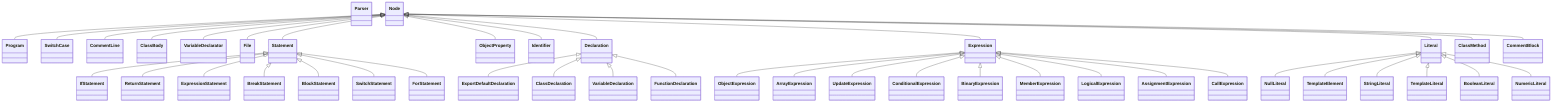 ﻿classDiagram	class NullLiteral {	}	class IfStatement {	}	class TemplateElement {	}	class ObjectExpression {	}	class StringLiteral {	}	class ReturnStatement {	}	class Program {	}	class SwitchCase {	}	class ExpressionStatement {	}	class BreakStatement {	}	class CommentLine {	}	class ClassBody {	}	class VariableDeclarator {	}	class BlockStatement {	}	class SwitchStatement {	}	class File {	}	class ArrayExpression {	}	class ForStatement {	}	class Statement {	}	class ObjectProperty {	}	class ExportDefaultDeclaration {	}	class Parser {	}	class ClassDeclaration {	}	class TemplateLiteral {	}	class VariableDeclaration {	}	class Identifier {	}	class UpdateExpression {	}	class ConditionalExpression {	}	class Declaration {	}	class BinaryExpression {	}	class FunctionDeclaration {	}	class MemberExpression {	}	class LogicalExpression {	}	class Node {	}	class BooleanLiteral {	}	class Expression {	}	class AssignmentExpression {	}	class CallExpression {	}	class Literal {	}	class ClassMethod {	}	class NumericLiteral {	}	class CommentBlock {	}Literal <|-- NullLiteralStatement <|-- IfStatementLiteral <|-- TemplateElementExpression <|-- ObjectExpressionLiteral <|-- StringLiteralStatement <|-- ReturnStatementNode <|-- ProgramNode <|-- SwitchCaseStatement <|-- ExpressionStatementStatement <|-- BreakStatementNode <|-- CommentLineNode <|-- ClassBodyNode <|-- VariableDeclaratorStatement <|-- BlockStatementStatement <|-- SwitchStatementNode <|-- FileExpression <|-- ArrayExpressionStatement <|-- ForStatementNode <|-- StatementNode <|-- ObjectPropertyDeclaration <|-- ExportDefaultDeclarationDeclaration <|-- ClassDeclarationLiteral <|-- TemplateLiteralDeclaration <|-- VariableDeclarationNode <|-- IdentifierExpression <|-- UpdateExpressionExpression <|-- ConditionalExpressionNode <|-- DeclarationExpression <|-- BinaryExpressionDeclaration <|-- FunctionDeclarationExpression <|-- MemberExpressionExpression <|-- LogicalExpressionLiteral <|-- BooleanLiteralNode <|-- ExpressionExpression <|-- AssignmentExpressionExpression <|-- CallExpressionNode <|-- LiteralNode <|-- ClassMethodLiteral <|-- NumericLiteralNode <|-- CommentBlock